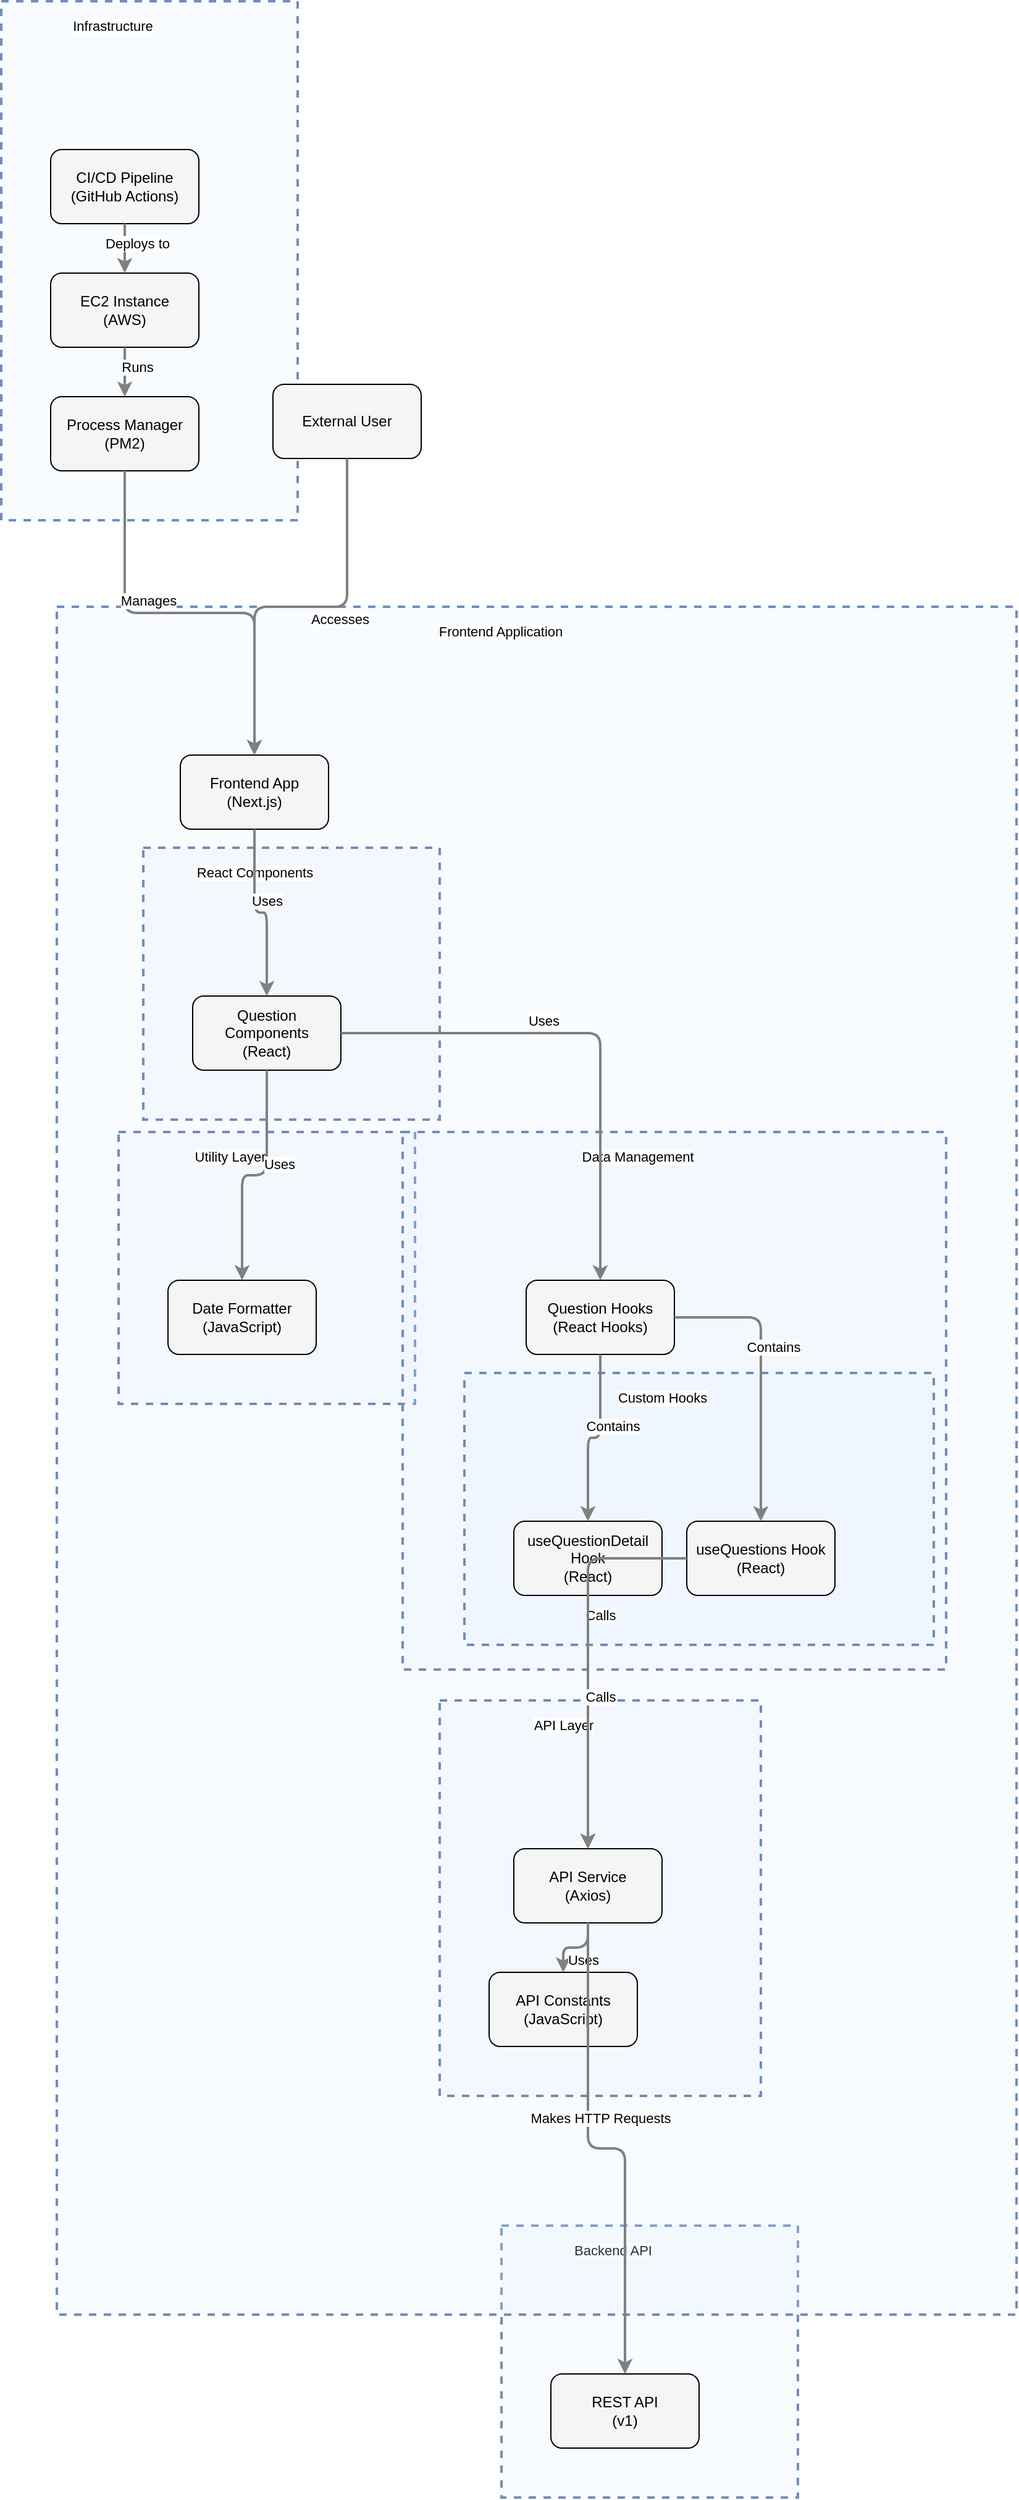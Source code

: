 <?xml version="1.0" encoding="UTF-8"?>
      <mxfile version="14.6.5" type="device">
        <diagram id="codeviz-diagram" name="System Diagram">
          <mxGraphModel dx="1000" dy="1000" grid="1" gridSize="10" guides="1" tooltips="1" connect="1" arrows="1" fold="1" page="1" pageScale="1" pageWidth="1169" pageHeight="827" math="0" shadow="0">
            <root>
              <mxCell id="0"/>
              <mxCell id="1" parent="0"/>
              <mxCell id="subGraph1" value="" style="html=1;whiteSpace=wrap;container=1;fillColor=#dae8fc;strokeColor=#6c8ebf;dashed=1;fillOpacity=20;strokeWidth=2;containerType=none;recursiveResize=0;movable=1;resizable=1;autosize=0;dropTarget=0" vertex="1" parent="subGraph2">
                <mxGeometry x="50" y="195" width="380" height="220" as="geometry"/>
              </mxCell>
              <mxCell id="subGraph1_label" value="Custom Hooks" style="edgeLabel;html=1;align=center;verticalAlign=middle;resizable=0;labelBackgroundColor=white;spacing=5" vertex="1" parent="subGraph2">
                <mxGeometry x="58" y="203" width="304" height="24" as="geometry"/>
              </mxCell>
<mxCell id="subGraph4" value="" style="html=1;whiteSpace=wrap;container=1;fillColor=#dae8fc;strokeColor=#6c8ebf;dashed=1;fillOpacity=20;strokeWidth=2;containerType=none;recursiveResize=0;movable=1;resizable=1;autosize=0;dropTarget=0" vertex="1" parent="subGraph5">
                <mxGeometry x="50" y="425" width="240" height="220" as="geometry"/>
              </mxCell>
              <mxCell id="subGraph4_label" value="Utility Layer" style="edgeLabel;html=1;align=center;verticalAlign=middle;resizable=0;labelBackgroundColor=white;spacing=5" vertex="1" parent="subGraph5">
                <mxGeometry x="58" y="433" width="164" height="24" as="geometry"/>
              </mxCell>
<mxCell id="subGraph3" value="" style="html=1;whiteSpace=wrap;container=1;fillColor=#dae8fc;strokeColor=#6c8ebf;dashed=1;fillOpacity=20;strokeWidth=2;containerType=none;recursiveResize=0;movable=1;resizable=1;autosize=0;dropTarget=0" vertex="1" parent="subGraph5">
                <mxGeometry x="310" y="885" width="260" height="320" as="geometry"/>
              </mxCell>
              <mxCell id="subGraph3_label" value="API Layer" style="edgeLabel;html=1;align=center;verticalAlign=middle;resizable=0;labelBackgroundColor=white;spacing=5" vertex="1" parent="subGraph5">
                <mxGeometry x="318" y="893" width="184" height="24" as="geometry"/>
              </mxCell>
<mxCell id="subGraph2" value="" style="html=1;whiteSpace=wrap;container=1;fillColor=#dae8fc;strokeColor=#6c8ebf;dashed=1;fillOpacity=20;strokeWidth=2;containerType=none;recursiveResize=0;movable=1;resizable=1;autosize=0;dropTarget=0" vertex="1" parent="subGraph5">
                <mxGeometry x="280" y="425" width="440" height="435" as="geometry"/>
              </mxCell>
              <mxCell id="subGraph2_label" value="Data Management" style="edgeLabel;html=1;align=center;verticalAlign=middle;resizable=0;labelBackgroundColor=white;spacing=5" vertex="1" parent="subGraph5">
                <mxGeometry x="288" y="433" width="364" height="24" as="geometry"/>
              </mxCell>
<mxCell id="subGraph0" value="" style="html=1;whiteSpace=wrap;container=1;fillColor=#dae8fc;strokeColor=#6c8ebf;dashed=1;fillOpacity=20;strokeWidth=2;containerType=none;recursiveResize=0;movable=1;resizable=1;autosize=0;dropTarget=0" vertex="1" parent="subGraph5">
                <mxGeometry x="70" y="195" width="240" height="220" as="geometry"/>
              </mxCell>
              <mxCell id="subGraph0_label" value="React Components" style="edgeLabel;html=1;align=center;verticalAlign=middle;resizable=0;labelBackgroundColor=white;spacing=5" vertex="1" parent="subGraph5">
                <mxGeometry x="78" y="203" width="164" height="24" as="geometry"/>
              </mxCell>
<mxCell id="subGraph7" value="" style="html=1;whiteSpace=wrap;container=1;fillColor=#dae8fc;strokeColor=#6c8ebf;dashed=1;fillOpacity=20;strokeWidth=2;containerType=none;recursiveResize=0;movable=1;resizable=1;autosize=0;dropTarget=0" vertex="1" parent="1">
                <mxGeometry x="427" y="1822" width="240" height="220" as="geometry"/>
              </mxCell>
              <mxCell id="subGraph7_label" value="Backend API" style="edgeLabel;html=1;align=center;verticalAlign=middle;resizable=0;labelBackgroundColor=white;spacing=5" vertex="1" parent="1">
                <mxGeometry x="435" y="1830" width="164" height="24" as="geometry"/>
              </mxCell>
<mxCell id="Infrastructure" value="" style="html=1;whiteSpace=wrap;container=1;fillColor=#dae8fc;strokeColor=#6c8ebf;dashed=1;fillOpacity=20;strokeWidth=2;containerType=none;recursiveResize=0;movable=1;resizable=1;autosize=0;dropTarget=0" vertex="1" parent="1">
                <mxGeometry x="22" y="22" width="240" height="420" as="geometry"/>
              </mxCell>
              <mxCell id="Infrastructure_label" value="Infrastructure" style="edgeLabel;html=1;align=center;verticalAlign=middle;resizable=0;labelBackgroundColor=white;spacing=5" vertex="1" parent="1">
                <mxGeometry x="30" y="30" width="164" height="24" as="geometry"/>
              </mxCell>
<mxCell id="subGraph5" value="" style="html=1;whiteSpace=wrap;container=1;fillColor=#dae8fc;strokeColor=#6c8ebf;dashed=1;fillOpacity=20;strokeWidth=2;containerType=none;recursiveResize=0;movable=1;resizable=1;autosize=0;dropTarget=0" vertex="1" parent="1">
                <mxGeometry x="67" y="512" width="777" height="1382" as="geometry"/>
              </mxCell>
              <mxCell id="subGraph5_label" value="Frontend Application" style="edgeLabel;html=1;align=center;verticalAlign=middle;resizable=0;labelBackgroundColor=white;spacing=5" vertex="1" parent="1">
                <mxGeometry x="75" y="520" width="701" height="24" as="geometry"/>
              </mxCell>
              <mxCell id="User" value="External User" style="rounded=1;whiteSpace=wrap;html=1;fillColor=#f5f5f5" vertex="1" parent="1">
                    <mxGeometry x="242" y="332" width="120" height="60" as="geometry"/>
                  </mxCell>
<mxCell id="NextJSApp" value="Frontend App&lt;br&gt;(Next.js)" style="rounded=1;whiteSpace=wrap;html=1;fillColor=#f5f5f5" vertex="1" parent="subGraph5">
                    <mxGeometry x="100" y="120" width="120" height="60" as="geometry"/>
                  </mxCell>
<mxCell id="EC2" value="EC2 Instance&lt;br&gt;(AWS)" style="rounded=1;whiteSpace=wrap;html=1;fillColor=#f5f5f5" vertex="1" parent="Infrastructure">
                    <mxGeometry x="40" y="220" width="120" height="60" as="geometry"/>
                  </mxCell>
<mxCell id="PM2" value="Process Manager&lt;br&gt;(PM2)" style="rounded=1;whiteSpace=wrap;html=1;fillColor=#f5f5f5" vertex="1" parent="Infrastructure">
                    <mxGeometry x="40" y="320" width="120" height="60" as="geometry"/>
                  </mxCell>
<mxCell id="CICD" value="CI/CD Pipeline&lt;br&gt;(GitHub Actions)" style="rounded=1;whiteSpace=wrap;html=1;fillColor=#f5f5f5" vertex="1" parent="Infrastructure">
                    <mxGeometry x="40" y="120" width="120" height="60" as="geometry"/>
                  </mxCell>
<mxCell id="APIEndpoint" value="REST API&lt;br&gt;(v1)" style="rounded=1;whiteSpace=wrap;html=1;fillColor=#f5f5f5" vertex="1" parent="subGraph7">
                    <mxGeometry x="40" y="120" width="120" height="60" as="geometry"/>
                  </mxCell>
<mxCell id="QuestionComponents" value="Question Components&lt;br&gt;(React)" style="rounded=1;whiteSpace=wrap;html=1;fillColor=#f5f5f5" vertex="1" parent="subGraph0">
                    <mxGeometry x="40" y="120" width="120" height="60" as="geometry"/>
                  </mxCell>
<mxCell id="QuestionHooks" value="Question Hooks&lt;br&gt;(React Hooks)" style="rounded=1;whiteSpace=wrap;html=1;fillColor=#f5f5f5" vertex="1" parent="subGraph2">
                    <mxGeometry x="100" y="120" width="120" height="60" as="geometry"/>
                  </mxCell>
<mxCell id="APIService" value="API Service&lt;br&gt;(Axios)" style="rounded=1;whiteSpace=wrap;html=1;fillColor=#f5f5f5" vertex="1" parent="subGraph3">
                    <mxGeometry x="60" y="120" width="120" height="60" as="geometry"/>
                  </mxCell>
<mxCell id="APIConstants" value="API Constants&lt;br&gt;(JavaScript)" style="rounded=1;whiteSpace=wrap;html=1;fillColor=#f5f5f5" vertex="1" parent="subGraph3">
                    <mxGeometry x="40" y="220" width="120" height="60" as="geometry"/>
                  </mxCell>
<mxCell id="DateUtils" value="Date Formatter&lt;br&gt;(JavaScript)" style="rounded=1;whiteSpace=wrap;html=1;fillColor=#f5f5f5" vertex="1" parent="subGraph4">
                    <mxGeometry x="40" y="120" width="120" height="60" as="geometry"/>
                  </mxCell>
<mxCell id="UseQuestions" value="useQuestions Hook&lt;br&gt;(React)" style="rounded=1;whiteSpace=wrap;html=1;fillColor=#f5f5f5" vertex="1" parent="subGraph1">
                    <mxGeometry x="180" y="120" width="120" height="60" as="geometry"/>
                  </mxCell>
<mxCell id="UseQuestionDetail" value="useQuestionDetail Hook&lt;br&gt;(React)" style="rounded=1;whiteSpace=wrap;html=1;fillColor=#f5f5f5" vertex="1" parent="subGraph1">
                    <mxGeometry x="40" y="120" width="120" height="60" as="geometry"/>
                  </mxCell>
              <mxCell id="edge-L_User_NextJSApp_0" style="edgeStyle=orthogonalEdgeStyle;rounded=1;orthogonalLoop=1;jettySize=auto;html=1;strokeColor=#808080;strokeWidth=2;jumpStyle=arc;jumpSize=10;spacing=15;labelBackgroundColor=white;labelBorderColor=none" edge="1" parent="1" source="User" target="NextJSApp">
                  <mxGeometry relative="1" as="geometry"/>
                </mxCell>
                <mxCell id="edge-L_User_NextJSApp_0_label" value="Accesses" style="edgeLabel;html=1;align=center;verticalAlign=middle;resizable=0;points=[];" vertex="1" connectable="0" parent="edge-L_User_NextJSApp_0">
                  <mxGeometry x="-0.2" y="10" relative="1" as="geometry">
                    <mxPoint as="offset"/>
                  </mxGeometry>
                </mxCell>
<mxCell id="edge-L_NextJSApp_QuestionComponents_1" style="edgeStyle=orthogonalEdgeStyle;rounded=1;orthogonalLoop=1;jettySize=auto;html=1;strokeColor=#808080;strokeWidth=2;jumpStyle=arc;jumpSize=10;spacing=15;labelBackgroundColor=white;labelBorderColor=none" edge="1" parent="1" source="NextJSApp" target="QuestionComponents">
                  <mxGeometry relative="1" as="geometry"/>
                </mxCell>
                <mxCell id="edge-L_NextJSApp_QuestionComponents_1_label" value="Uses" style="edgeLabel;html=1;align=center;verticalAlign=middle;resizable=0;points=[];" vertex="1" connectable="0" parent="edge-L_NextJSApp_QuestionComponents_1">
                  <mxGeometry x="-0.2" y="10" relative="1" as="geometry">
                    <mxPoint as="offset"/>
                  </mxGeometry>
                </mxCell>
<mxCell id="edge-L_QuestionComponents_QuestionHooks_2" style="edgeStyle=orthogonalEdgeStyle;rounded=1;orthogonalLoop=1;jettySize=auto;html=1;strokeColor=#808080;strokeWidth=2;jumpStyle=arc;jumpSize=10;spacing=15;labelBackgroundColor=white;labelBorderColor=none" edge="1" parent="1" source="QuestionComponents" target="QuestionHooks">
                  <mxGeometry relative="1" as="geometry"/>
                </mxCell>
                <mxCell id="edge-L_QuestionComponents_QuestionHooks_2_label" value="Uses" style="edgeLabel;html=1;align=center;verticalAlign=middle;resizable=0;points=[];" vertex="1" connectable="0" parent="edge-L_QuestionComponents_QuestionHooks_2">
                  <mxGeometry x="-0.2" y="10" relative="1" as="geometry">
                    <mxPoint as="offset"/>
                  </mxGeometry>
                </mxCell>
<mxCell id="edge-L_QuestionHooks_UseQuestions_3" style="edgeStyle=orthogonalEdgeStyle;rounded=1;orthogonalLoop=1;jettySize=auto;html=1;strokeColor=#808080;strokeWidth=2;jumpStyle=arc;jumpSize=10;spacing=15;labelBackgroundColor=white;labelBorderColor=none" edge="1" parent="1" source="QuestionHooks" target="UseQuestions">
                  <mxGeometry relative="1" as="geometry"/>
                </mxCell>
                <mxCell id="edge-L_QuestionHooks_UseQuestions_3_label" value="Contains" style="edgeLabel;html=1;align=center;verticalAlign=middle;resizable=0;points=[];" vertex="1" connectable="0" parent="edge-L_QuestionHooks_UseQuestions_3">
                  <mxGeometry x="-0.2" y="10" relative="1" as="geometry">
                    <mxPoint as="offset"/>
                  </mxGeometry>
                </mxCell>
<mxCell id="edge-L_QuestionHooks_UseQuestionDetail_4" style="edgeStyle=orthogonalEdgeStyle;rounded=1;orthogonalLoop=1;jettySize=auto;html=1;strokeColor=#808080;strokeWidth=2;jumpStyle=arc;jumpSize=10;spacing=15;labelBackgroundColor=white;labelBorderColor=none" edge="1" parent="1" source="QuestionHooks" target="UseQuestionDetail">
                  <mxGeometry relative="1" as="geometry"/>
                </mxCell>
                <mxCell id="edge-L_QuestionHooks_UseQuestionDetail_4_label" value="Contains" style="edgeLabel;html=1;align=center;verticalAlign=middle;resizable=0;points=[];" vertex="1" connectable="0" parent="edge-L_QuestionHooks_UseQuestionDetail_4">
                  <mxGeometry x="-0.2" y="10" relative="1" as="geometry">
                    <mxPoint as="offset"/>
                  </mxGeometry>
                </mxCell>
<mxCell id="edge-L_UseQuestions_APIService_5" style="edgeStyle=orthogonalEdgeStyle;rounded=1;orthogonalLoop=1;jettySize=auto;html=1;strokeColor=#808080;strokeWidth=2;jumpStyle=arc;jumpSize=10;spacing=15;labelBackgroundColor=white;labelBorderColor=none" edge="1" parent="1" source="UseQuestions" target="APIService">
                  <mxGeometry relative="1" as="geometry"/>
                </mxCell>
                <mxCell id="edge-L_UseQuestions_APIService_5_label" value="Calls" style="edgeLabel;html=1;align=center;verticalAlign=middle;resizable=0;points=[];" vertex="1" connectable="0" parent="edge-L_UseQuestions_APIService_5">
                  <mxGeometry x="-0.2" y="10" relative="1" as="geometry">
                    <mxPoint as="offset"/>
                  </mxGeometry>
                </mxCell>
<mxCell id="edge-L_UseQuestionDetail_APIService_6" style="edgeStyle=orthogonalEdgeStyle;rounded=1;orthogonalLoop=1;jettySize=auto;html=1;strokeColor=#808080;strokeWidth=2;jumpStyle=arc;jumpSize=10;spacing=15;labelBackgroundColor=white;labelBorderColor=none" edge="1" parent="1" source="UseQuestionDetail" target="APIService">
                  <mxGeometry relative="1" as="geometry"/>
                </mxCell>
                <mxCell id="edge-L_UseQuestionDetail_APIService_6_label" value="Calls" style="edgeLabel;html=1;align=center;verticalAlign=middle;resizable=0;points=[];" vertex="1" connectable="0" parent="edge-L_UseQuestionDetail_APIService_6">
                  <mxGeometry x="-0.2" y="10" relative="1" as="geometry">
                    <mxPoint as="offset"/>
                  </mxGeometry>
                </mxCell>
<mxCell id="edge-L_APIService_APIConstants_7" style="edgeStyle=orthogonalEdgeStyle;rounded=1;orthogonalLoop=1;jettySize=auto;html=1;strokeColor=#808080;strokeWidth=2;jumpStyle=arc;jumpSize=10;spacing=15;labelBackgroundColor=white;labelBorderColor=none" edge="1" parent="1" source="APIService" target="APIConstants">
                  <mxGeometry relative="1" as="geometry"/>
                </mxCell>
                <mxCell id="edge-L_APIService_APIConstants_7_label" value="Uses" style="edgeLabel;html=1;align=center;verticalAlign=middle;resizable=0;points=[];" vertex="1" connectable="0" parent="edge-L_APIService_APIConstants_7">
                  <mxGeometry x="-0.2" y="10" relative="1" as="geometry">
                    <mxPoint as="offset"/>
                  </mxGeometry>
                </mxCell>
<mxCell id="edge-L_QuestionComponents_DateUtils_8" style="edgeStyle=orthogonalEdgeStyle;rounded=1;orthogonalLoop=1;jettySize=auto;html=1;strokeColor=#808080;strokeWidth=2;jumpStyle=arc;jumpSize=10;spacing=15;labelBackgroundColor=white;labelBorderColor=none" edge="1" parent="1" source="QuestionComponents" target="DateUtils">
                  <mxGeometry relative="1" as="geometry"/>
                </mxCell>
                <mxCell id="edge-L_QuestionComponents_DateUtils_8_label" value="Uses" style="edgeLabel;html=1;align=center;verticalAlign=middle;resizable=0;points=[];" vertex="1" connectable="0" parent="edge-L_QuestionComponents_DateUtils_8">
                  <mxGeometry x="-0.2" y="10" relative="1" as="geometry">
                    <mxPoint as="offset"/>
                  </mxGeometry>
                </mxCell>
<mxCell id="edge-L_CICD_EC2_9" style="edgeStyle=orthogonalEdgeStyle;rounded=1;orthogonalLoop=1;jettySize=auto;html=1;strokeColor=#808080;strokeWidth=2;jumpStyle=arc;jumpSize=10;spacing=15;labelBackgroundColor=white;labelBorderColor=none" edge="1" parent="1" source="CICD" target="EC2">
                  <mxGeometry relative="1" as="geometry"/>
                </mxCell>
                <mxCell id="edge-L_CICD_EC2_9_label" value="Deploys to" style="edgeLabel;html=1;align=center;verticalAlign=middle;resizable=0;points=[];" vertex="1" connectable="0" parent="edge-L_CICD_EC2_9">
                  <mxGeometry x="-0.2" y="10" relative="1" as="geometry">
                    <mxPoint as="offset"/>
                  </mxGeometry>
                </mxCell>
<mxCell id="edge-L_EC2_PM2_10" style="edgeStyle=orthogonalEdgeStyle;rounded=1;orthogonalLoop=1;jettySize=auto;html=1;strokeColor=#808080;strokeWidth=2;jumpStyle=arc;jumpSize=10;spacing=15;labelBackgroundColor=white;labelBorderColor=none" edge="1" parent="1" source="EC2" target="PM2">
                  <mxGeometry relative="1" as="geometry"/>
                </mxCell>
                <mxCell id="edge-L_EC2_PM2_10_label" value="Runs" style="edgeLabel;html=1;align=center;verticalAlign=middle;resizable=0;points=[];" vertex="1" connectable="0" parent="edge-L_EC2_PM2_10">
                  <mxGeometry x="-0.2" y="10" relative="1" as="geometry">
                    <mxPoint as="offset"/>
                  </mxGeometry>
                </mxCell>
<mxCell id="edge-L_PM2_NextJSApp_11" style="edgeStyle=orthogonalEdgeStyle;rounded=1;orthogonalLoop=1;jettySize=auto;html=1;strokeColor=#808080;strokeWidth=2;jumpStyle=arc;jumpSize=10;spacing=15;labelBackgroundColor=white;labelBorderColor=none" edge="1" parent="1" source="PM2" target="NextJSApp">
                  <mxGeometry relative="1" as="geometry"/>
                </mxCell>
                <mxCell id="edge-L_PM2_NextJSApp_11_label" value="Manages" style="edgeLabel;html=1;align=center;verticalAlign=middle;resizable=0;points=[];" vertex="1" connectable="0" parent="edge-L_PM2_NextJSApp_11">
                  <mxGeometry x="-0.2" y="10" relative="1" as="geometry">
                    <mxPoint as="offset"/>
                  </mxGeometry>
                </mxCell>
<mxCell id="edge-L_APIService_APIEndpoint_12" style="edgeStyle=orthogonalEdgeStyle;rounded=1;orthogonalLoop=1;jettySize=auto;html=1;strokeColor=#808080;strokeWidth=2;jumpStyle=arc;jumpSize=10;spacing=15;labelBackgroundColor=white;labelBorderColor=none" edge="1" parent="1" source="APIService" target="APIEndpoint">
                  <mxGeometry relative="1" as="geometry"/>
                </mxCell>
                <mxCell id="edge-L_APIService_APIEndpoint_12_label" value="Makes HTTP Requests" style="edgeLabel;html=1;align=center;verticalAlign=middle;resizable=0;points=[];" vertex="1" connectable="0" parent="edge-L_APIService_APIEndpoint_12">
                  <mxGeometry x="-0.2" y="10" relative="1" as="geometry">
                    <mxPoint as="offset"/>
                  </mxGeometry>
                </mxCell>
            </root>
          </mxGraphModel>
        </diagram>
      </mxfile>